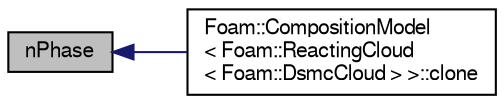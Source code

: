 digraph "nPhase"
{
  bgcolor="transparent";
  edge [fontname="FreeSans",fontsize="10",labelfontname="FreeSans",labelfontsize="10"];
  node [fontname="FreeSans",fontsize="10",shape=record];
  rankdir="LR";
  Node55 [label="nPhase",height=0.2,width=0.4,color="black", fillcolor="grey75", style="filled", fontcolor="black"];
  Node55 -> Node56 [dir="back",color="midnightblue",fontsize="10",style="solid",fontname="FreeSans"];
  Node56 [label="Foam::CompositionModel\l\< Foam::ReactingCloud\l\< Foam::DsmcCloud \> \>::clone",height=0.2,width=0.4,color="black",URL="$a23806.html#a978beb1d8454ca481790660427b9b37c",tooltip="Construct and return a clone. "];
}
